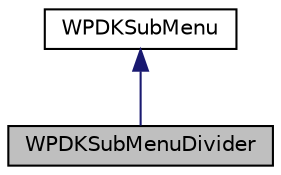 digraph "WPDKSubMenuDivider"
{
  edge [fontname="Helvetica",fontsize="10",labelfontname="Helvetica",labelfontsize="10"];
  node [fontname="Helvetica",fontsize="10",shape=record];
  Node1 [label="WPDKSubMenuDivider",height=0.2,width=0.4,color="black", fillcolor="grey75", style="filled" fontcolor="black"];
  Node2 -> Node1 [dir="back",color="midnightblue",fontsize="10",style="solid",fontname="Helvetica"];
  Node2 [label="WPDKSubMenu",height=0.2,width=0.4,color="black", fillcolor="white", style="filled",URL="$classWPDKSubMenu.html"];
}
